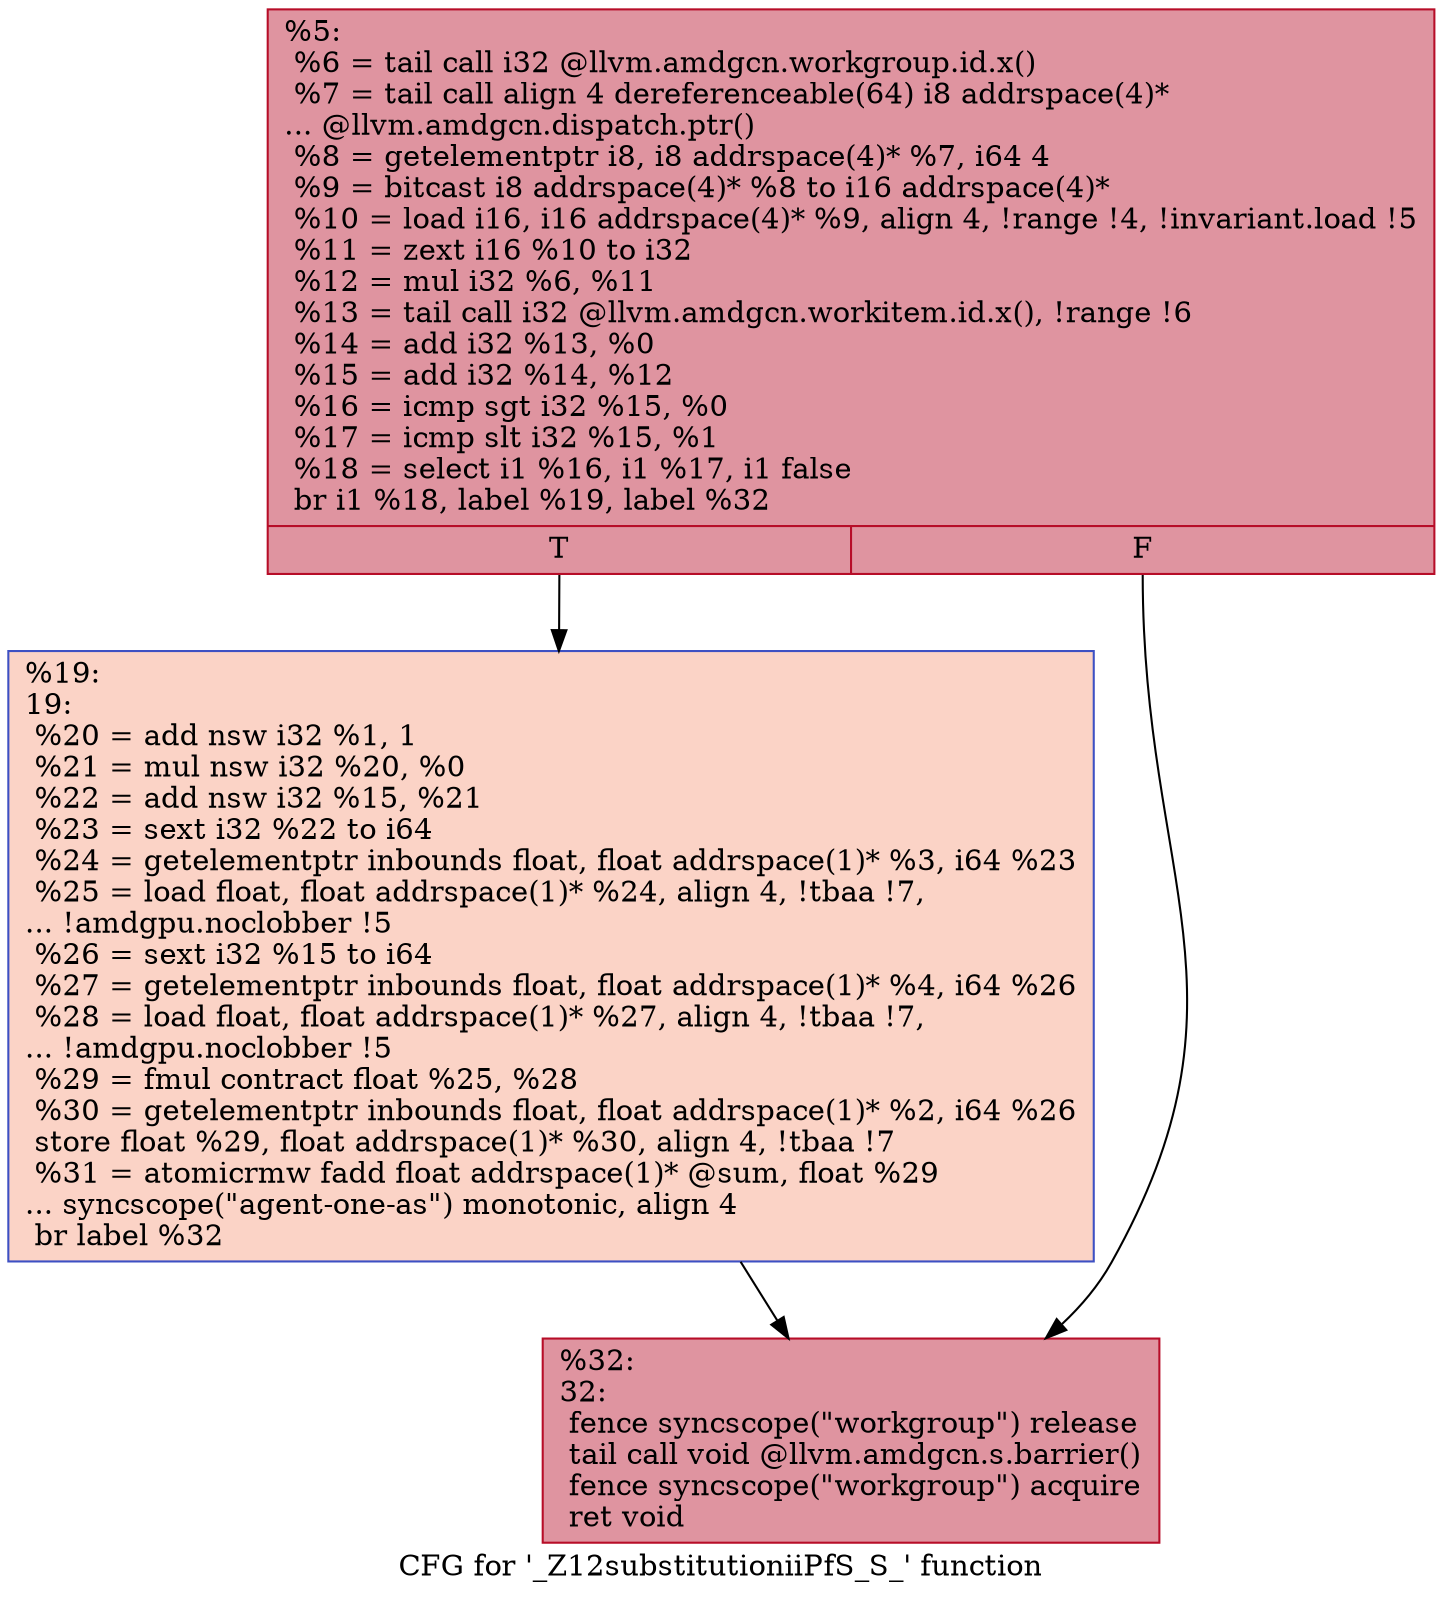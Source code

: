 digraph "CFG for '_Z12substitutioniiPfS_S_' function" {
	label="CFG for '_Z12substitutioniiPfS_S_' function";

	Node0x59a0b40 [shape=record,color="#b70d28ff", style=filled, fillcolor="#b70d2870",label="{%5:\l  %6 = tail call i32 @llvm.amdgcn.workgroup.id.x()\l  %7 = tail call align 4 dereferenceable(64) i8 addrspace(4)*\l... @llvm.amdgcn.dispatch.ptr()\l  %8 = getelementptr i8, i8 addrspace(4)* %7, i64 4\l  %9 = bitcast i8 addrspace(4)* %8 to i16 addrspace(4)*\l  %10 = load i16, i16 addrspace(4)* %9, align 4, !range !4, !invariant.load !5\l  %11 = zext i16 %10 to i32\l  %12 = mul i32 %6, %11\l  %13 = tail call i32 @llvm.amdgcn.workitem.id.x(), !range !6\l  %14 = add i32 %13, %0\l  %15 = add i32 %14, %12\l  %16 = icmp sgt i32 %15, %0\l  %17 = icmp slt i32 %15, %1\l  %18 = select i1 %16, i1 %17, i1 false\l  br i1 %18, label %19, label %32\l|{<s0>T|<s1>F}}"];
	Node0x59a0b40:s0 -> Node0x59a2640;
	Node0x59a0b40:s1 -> Node0x59a26d0;
	Node0x59a2640 [shape=record,color="#3d50c3ff", style=filled, fillcolor="#f59c7d70",label="{%19:\l19:                                               \l  %20 = add nsw i32 %1, 1\l  %21 = mul nsw i32 %20, %0\l  %22 = add nsw i32 %15, %21\l  %23 = sext i32 %22 to i64\l  %24 = getelementptr inbounds float, float addrspace(1)* %3, i64 %23\l  %25 = load float, float addrspace(1)* %24, align 4, !tbaa !7,\l... !amdgpu.noclobber !5\l  %26 = sext i32 %15 to i64\l  %27 = getelementptr inbounds float, float addrspace(1)* %4, i64 %26\l  %28 = load float, float addrspace(1)* %27, align 4, !tbaa !7,\l... !amdgpu.noclobber !5\l  %29 = fmul contract float %25, %28\l  %30 = getelementptr inbounds float, float addrspace(1)* %2, i64 %26\l  store float %29, float addrspace(1)* %30, align 4, !tbaa !7\l  %31 = atomicrmw fadd float addrspace(1)* @sum, float %29\l... syncscope(\"agent-one-as\") monotonic, align 4\l  br label %32\l}"];
	Node0x59a2640 -> Node0x59a26d0;
	Node0x59a26d0 [shape=record,color="#b70d28ff", style=filled, fillcolor="#b70d2870",label="{%32:\l32:                                               \l  fence syncscope(\"workgroup\") release\l  tail call void @llvm.amdgcn.s.barrier()\l  fence syncscope(\"workgroup\") acquire\l  ret void\l}"];
}
